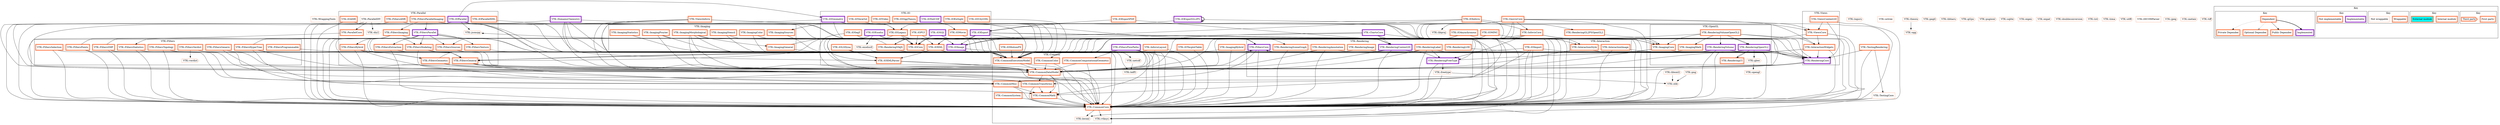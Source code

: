 strict digraph modules {
clusterrank=local;
rankdir=TB;
subgraph "modules_without_kits" {
"VTK::WrappingTools" [
    label="VTK::WrappingTools"
    shape=rectangle
    style=filled
    color="/svg/coral"
    fillcolor="/svg/white"
    penwidth=1
];

"VTK::ViewsInfovis" [
    label="VTK::ViewsInfovis"
    shape=rectangle
    style=filled
    color="/svg/coral"
    fillcolor="/svg/white"
    penwidth=5
];
"VTK::ViewsInfovis" -> "VTK::CommonCore" [style=solid, arrowhead=normal];
"VTK::ViewsInfovis" -> "VTK::CommonDataModel" [style=solid, arrowhead=normal];
"VTK::ViewsInfovis" -> "VTK::CommonExecutionModel" [style=solid, arrowhead=normal];
"VTK::ViewsInfovis" -> "VTK::InteractionStyle" [style=solid, arrowhead=normal];
"VTK::ViewsInfovis" -> "VTK::RenderingContext2D" [style=solid, arrowhead=normal];
"VTK::ViewsInfovis" -> "VTK::ViewsCore" [style=solid, arrowhead=normal];

"VTK::loguru" [
    label="VTK::loguru"
    shape=cds
    style=filled
    color="/svg/coral"
    fillcolor="/svg/white"
    penwidth=1
];

"VTK::TestingRendering" [
    label="VTK::TestingRendering"
    shape=rectangle
    style=filled
    color="/svg/coral"
    fillcolor="/svg/white"
    penwidth=5
];
"VTK::TestingRendering" -> "VTK::CommonCore" [style=solid, arrowhead=normal];
"VTK::TestingRendering" -> "VTK::RenderingCore" [style=solid, arrowhead=normal];
"VTK::TestingRendering" -> "VTK::TestingCore" [style=solid, arrowhead=normal];

"VTK::TestingCore" [
    label="VTK::TestingCore"
    shape=rectangle
    style=filled
    color="/svg/coral"
    fillcolor="/svg/white"
    penwidth=1
];
"VTK::TestingCore" -> "VTK::CommonCore" [style=solid, arrowhead=normal];
"VTK::TestingCore" -> "VTK::vtksys" [style=solid, arrowhead=normal];

"VTK::vtksys" [
    label="VTK::vtksys"
    shape=cds
    style=filled
    color="/svg/coral"
    fillcolor="/svg/white"
    penwidth=1
];

"VTK::glew" [
    label="VTK::glew"
    shape=cds
    style=filled
    color="/svg/coral"
    fillcolor="/svg/white"
    penwidth=1
];
"VTK::glew" -> "VTK::opengl" [style=solid, arrowhead=normal];

"VTK::opengl" [
    label="VTK::opengl"
    shape=cds
    style=filled
    color="/svg/coral"
    fillcolor="/svg/white"
    penwidth=1
];

"VTK::octree" [
    label="VTK::octree"
    shape=rectangle
    style=filled
    color="/svg/coral"
    fillcolor="/svg/white"
    penwidth=1
];

"VTK::hdf5" [
    label="VTK::hdf5"
    shape=cds
    style=filled
    color="/svg/coral"
    fillcolor="/svg/white"
    penwidth=1
];

"VTK::IOTecplotTable" [
    label="VTK::IOTecplotTable"
    shape=rectangle
    style=filled
    color="/svg/coral"
    fillcolor="/svg/white"
    penwidth=5
];
"VTK::IOTecplotTable" -> "VTK::CommonCore" [style=solid, arrowhead=normal];
"VTK::IOTecplotTable" -> "VTK::CommonExecutionModel" [style=solid, arrowhead=normal];

"VTK::jsoncpp" [
    label="VTK::jsoncpp"
    shape=cds
    style=filled
    color="/svg/coral"
    fillcolor="/svg/white"
    penwidth=1
];

"VTK::theora" [
    label="VTK::theora"
    shape=cds
    style=filled
    color="/svg/coral"
    fillcolor="/svg/white"
    penwidth=1
];
"VTK::theora" -> "VTK::ogg" [style=solid, arrowhead=normal];

"VTK::ogg" [
    label="VTK::ogg"
    shape=cds
    style=filled
    color="/svg/coral"
    fillcolor="/svg/white"
    penwidth=1
];

"VTK::netcdf" [
    label="VTK::netcdf"
    shape=cds
    style=filled
    color="/svg/coral"
    fillcolor="/svg/white"
    penwidth=1
];
"VTK::netcdf" -> "VTK::hdf5" [style=solid, arrowhead=normal];

"VTK::IOMotionFX" [
    label="VTK::IOMotionFX"
    shape=rectangle
    style=filled
    color="/svg/coral"
    fillcolor="/svg/white"
    penwidth=5
];
"VTK::IOMotionFX" -> "VTK::CommonExecutionModel" [style=solid, arrowhead=normal];

"VTK::pegtl" [
    label="VTK::pegtl"
    shape=cds
    style=filled
    color="/svg/coral"
    fillcolor="/svg/white"
    penwidth=1
];

"VTK::IOMINC" [
    label="VTK::IOMINC"
    shape=rectangle
    style=filled
    color="/svg/coral"
    fillcolor="/svg/white"
    penwidth=5
];
"VTK::IOMINC" -> "VTK::CommonCore" [style=solid, arrowhead=normal];
"VTK::IOMINC" -> "VTK::CommonExecutionModel" [style=solid, arrowhead=normal];
"VTK::IOMINC" -> "VTK::IOCore" [style=solid, arrowhead=normal];
"VTK::IOMINC" -> "VTK::IOImage" [style=solid, arrowhead=normal];

"VTK::IOInfovis" [
    label="VTK::IOInfovis"
    shape=rectangle
    style=filled
    color="/svg/coral"
    fillcolor="/svg/white"
    penwidth=5
];
"VTK::IOInfovis" -> "VTK::CommonCore" [style=solid, arrowhead=normal];
"VTK::IOInfovis" -> "VTK::CommonExecutionModel" [style=solid, arrowhead=normal];
"VTK::IOInfovis" -> "VTK::IOLegacy" [style=solid, arrowhead=normal];
"VTK::IOInfovis" -> "VTK::IOXML" [style=solid, arrowhead=normal];

"VTK::libxml2" [
    label="VTK::libxml2"
    shape=cds
    style=filled
    color="/svg/coral"
    fillcolor="/svg/white"
    penwidth=1
];
"VTK::libxml2" -> "VTK::zlib" [style=solid, arrowhead=normal];

"VTK::zlib" [
    label="VTK::zlib"
    shape=cds
    style=filled
    color="/svg/coral"
    fillcolor="/svg/white"
    penwidth=1
];

"VTK::IOImport" [
    label="VTK::IOImport"
    shape=rectangle
    style=filled
    color="/svg/coral"
    fillcolor="/svg/white"
    penwidth=5
];
"VTK::IOImport" -> "VTK::CommonCore" [style=solid, arrowhead=normal];
"VTK::IOImport" -> "VTK::CommonExecutionModel" [style=solid, arrowhead=normal];
"VTK::IOImport" -> "VTK::CommonMisc" [style=solid, arrowhead=normal];
"VTK::IOImport" -> "VTK::RenderingCore" [style=solid, arrowhead=normal];
"VTK::IOImport" -> "VTK::vtksys" [style=solid, arrowhead=normal];

"VTK::IOExportPDF" [
    label="VTK::IOExportPDF"
    shape=rectangle
    style=filled
    color="/svg/coral"
    fillcolor="/svg/white"
    penwidth=5
];
"VTK::IOExportPDF" -> "VTK::IOExport" [style=bold, arrowhead=normal];
"VTK::IOExportPDF" -> "VTK::IOExport" [style=solid, arrowhead=normal];
"VTK::IOExportPDF" -> "VTK::RenderingContext2D" [style=solid, arrowhead=normal];

"VTK::libharu" [
    label="VTK::libharu"
    shape=cds
    style=filled
    color="/svg/coral"
    fillcolor="/svg/white"
    penwidth=1
];

"VTK::IOExportGL2PS" [
    label="VTK::IOExportGL2PS"
    shape=rectangle
    style=filled
    color="/svg/darkorchid"
    fillcolor="/svg/white"
    penwidth=5
];
"VTK::IOExportGL2PS" -> "VTK::IOExportGL2PS" [style=bold, arrowhead=normal];
"VTK::IOExportGL2PS" -> "VTK::IOExport" [style=solid, arrowhead=normal];
"VTK::IOExportGL2PS" -> "VTK::RenderingGL2PSOpenGL2" [style=solid, arrowhead=normal];

"VTK::RenderingGL2PSOpenGL2" [
    label="VTK::RenderingGL2PSOpenGL2"
    shape=rectangle
    style=filled
    color="/svg/coral"
    fillcolor="/svg/white"
    penwidth=5
];
"VTK::RenderingGL2PSOpenGL2" -> "VTK::RenderingOpenGL2" [style=bold, arrowhead=normal];
"VTK::RenderingGL2PSOpenGL2" -> "VTK::RenderingOpenGL2" [style=solid, arrowhead=normal];

"VTK::gl2ps" [
    label="VTK::gl2ps"
    shape=cds
    style=filled
    color="/svg/coral"
    fillcolor="/svg/white"
    penwidth=1
];

"VTK::png" [
    label="VTK::png"
    shape=cds
    style=filled
    color="/svg/coral"
    fillcolor="/svg/white"
    penwidth=1
];
"VTK::png" -> "VTK::zlib" [style=solid, arrowhead=normal];

"VTK::RenderingVtkJS" [
    label="VTK::RenderingVtkJS"
    shape=rectangle
    style=filled
    color="/svg/coral"
    fillcolor="/svg/white"
    penwidth=5
];
"VTK::RenderingVtkJS" -> "VTK::CommonCore" [style=solid, arrowhead=normal];
"VTK::RenderingVtkJS" -> "VTK::RenderingSceneGraph" [style=solid, arrowhead=normal];
"VTK::RenderingVtkJS" -> "VTK::jsoncpp" [style=solid, arrowhead=normal];

"VTK::exodusII" [
    label="VTK::exodusII"
    shape=cds
    style=filled
    color="/svg/coral"
    fillcolor="/svg/white"
    penwidth=1
];
"VTK::exodusII" -> "VTK::hdf5" [style=solid, arrowhead=normal];
"VTK::exodusII" -> "VTK::netcdf" [style=solid, arrowhead=normal];

"VTK::pugixml" [
    label="VTK::pugixml"
    shape=cds
    style=filled
    color="/svg/coral"
    fillcolor="/svg/white"
    penwidth=1
];

"VTK::IOAsynchronous" [
    label="VTK::IOAsynchronous"
    shape=rectangle
    style=filled
    color="/svg/coral"
    fillcolor="/svg/white"
    penwidth=5
];
"VTK::IOAsynchronous" -> "VTK::CommonCore" [style=solid, arrowhead=normal];
"VTK::IOAsynchronous" -> "VTK::CommonExecutionModel" [style=solid, arrowhead=normal];
"VTK::IOAsynchronous" -> "VTK::IOCore" [style=solid, arrowhead=normal];
"VTK::IOAsynchronous" -> "VTK::IOImage" [style=solid, arrowhead=normal];
"VTK::IOAsynchronous" -> "VTK::IOXML" [style=solid, arrowhead=normal];

"VTK::sqlite" [
    label="VTK::sqlite"
    shape=cds
    style=filled
    color="/svg/coral"
    fillcolor="/svg/white"
    penwidth=1
];

"VTK::GeovisCore" [
    label="VTK::GeovisCore"
    shape=rectangle
    style=filled
    color="/svg/coral"
    fillcolor="/svg/white"
    penwidth=5
];
"VTK::GeovisCore" -> "VTK::CommonCore" [style=solid, arrowhead=normal];
"VTK::GeovisCore" -> "VTK::CommonDataModel" [style=solid, arrowhead=normal];
"VTK::GeovisCore" -> "VTK::CommonExecutionModel" [style=solid, arrowhead=normal];
"VTK::GeovisCore" -> "VTK::CommonTransforms" [style=solid, arrowhead=normal];
"VTK::GeovisCore" -> "VTK::InfovisCore" [style=solid, arrowhead=normal];
"VTK::GeovisCore" -> "VTK::InteractionStyle" [style=solid, arrowhead=normal];
"VTK::GeovisCore" -> "VTK::InteractionWidgets" [style=solid, arrowhead=normal];
"VTK::GeovisCore" -> "VTK::RenderingCore" [style=solid, arrowhead=normal];
"VTK::GeovisCore" -> "VTK::ViewsCore" [style=solid, arrowhead=normal];
"VTK::GeovisCore" -> "VTK::libproj" [style=solid, arrowhead=normal];

"VTK::libproj" [
    label="VTK::libproj"
    shape=cds
    style=filled
    color="/svg/coral"
    fillcolor="/svg/white"
    penwidth=1
];

"VTK::InfovisLayout" [
    label="VTK::InfovisLayout"
    shape=rectangle
    style=filled
    color="/svg/coral"
    fillcolor="/svg/white"
    penwidth=5
];
"VTK::InfovisLayout" -> "VTK::CommonCore" [style=solid, arrowhead=normal];
"VTK::InfovisLayout" -> "VTK::CommonDataModel" [style=solid, arrowhead=normal];
"VTK::InfovisLayout" -> "VTK::CommonExecutionModel" [style=solid, arrowhead=normal];

"VTK::ImagingHybrid" [
    label="VTK::ImagingHybrid"
    shape=rectangle
    style=filled
    color="/svg/coral"
    fillcolor="/svg/white"
    penwidth=5
];
"VTK::ImagingHybrid" -> "VTK::CommonCore" [style=solid, arrowhead=normal];
"VTK::ImagingHybrid" -> "VTK::CommonExecutionModel" [style=solid, arrowhead=normal];

"VTK::verdict" [
    label="VTK::verdict"
    shape=cds
    style=filled
    color="/svg/coral"
    fillcolor="/svg/white"
    penwidth=1
];

"VTK::FiltersFlowPaths" [
    label="VTK::FiltersFlowPaths"
    shape=rectangle
    style=filled
    color="/svg/darkorchid"
    fillcolor="/svg/white"
    penwidth=5
];
"VTK::FiltersFlowPaths" -> "VTK::CommonCore" [style=solid, arrowhead=normal];
"VTK::FiltersFlowPaths" -> "VTK::CommonComputationalGeometry" [style=solid, arrowhead=normal];
"VTK::FiltersFlowPaths" -> "VTK::CommonDataModel" [style=solid, arrowhead=normal];
"VTK::FiltersFlowPaths" -> "VTK::CommonExecutionModel" [style=solid, arrowhead=normal];
"VTK::FiltersFlowPaths" -> "VTK::CommonMath" [style=solid, arrowhead=normal];

"VTK::eigen" [
    label="VTK::eigen"
    shape=cds
    style=filled
    color="/svg/coral"
    fillcolor="/svg/white"
    penwidth=1
];

"VTK::FiltersHybrid" [
    label="VTK::FiltersHybrid"
    shape=rectangle
    style=filled
    color="/svg/coral"
    fillcolor="/svg/white"
    penwidth=5
];
"VTK::FiltersHybrid" -> "VTK::CommonCore" [style=solid, arrowhead=normal];
"VTK::FiltersHybrid" -> "VTK::CommonDataModel" [style=solid, arrowhead=normal];
"VTK::FiltersHybrid" -> "VTK::CommonExecutionModel" [style=solid, arrowhead=normal];
"VTK::FiltersHybrid" -> "VTK::CommonTransforms" [style=solid, arrowhead=normal];
"VTK::FiltersHybrid" -> "VTK::FiltersGeometry" [style=solid, arrowhead=normal];

"VTK::RenderingUI" [
    label="VTK::RenderingUI"
    shape=rectangle
    style=filled
    color="/svg/coral"
    fillcolor="/svg/white"
    penwidth=5
];
"VTK::RenderingUI" -> "VTK::RenderingCore" [style=bold, arrowhead=normal];
"VTK::RenderingUI" -> "VTK::RenderingCore" [style=solid, arrowhead=normal];

"VTK::DomainsChemistry" [
    label="VTK::DomainsChemistry"
    shape=rectangle
    style=filled
    color="/svg/darkorchid"
    fillcolor="/svg/white"
    penwidth=5
];
"VTK::DomainsChemistry" -> "VTK::CommonCore" [style=solid, arrowhead=normal];
"VTK::DomainsChemistry" -> "VTK::CommonDataModel" [style=solid, arrowhead=normal];
"VTK::DomainsChemistry" -> "VTK::CommonExecutionModel" [style=solid, arrowhead=normal];
"VTK::DomainsChemistry" -> "VTK::IOLegacy" [style=solid, arrowhead=normal];
"VTK::DomainsChemistry" -> "VTK::IOXMLParser" [style=solid, arrowhead=normal];
"VTK::DomainsChemistry" -> "VTK::RenderingCore" [style=solid, arrowhead=normal];

"VTK::ChartsCore" [
    label="VTK::ChartsCore"
    shape=rectangle
    style=filled
    color="/svg/darkorchid"
    fillcolor="/svg/white"
    penwidth=5
];
"VTK::ChartsCore" -> "VTK::CommonCore" [style=solid, arrowhead=normal];
"VTK::ChartsCore" -> "VTK::CommonDataModel" [style=solid, arrowhead=normal];
"VTK::ChartsCore" -> "VTK::FiltersGeneral" [style=solid, arrowhead=normal];
"VTK::ChartsCore" -> "VTK::RenderingContext2D" [style=solid, arrowhead=normal];
"VTK::ChartsCore" -> "VTK::RenderingCore" [style=solid, arrowhead=normal];
"VTK::ChartsCore" -> "VTK::vtksys" [style=solid, arrowhead=normal];

"VTK::InfovisCore" [
    label="VTK::InfovisCore"
    shape=rectangle
    style=filled
    color="/svg/coral"
    fillcolor="/svg/white"
    penwidth=5
];
"VTK::InfovisCore" -> "VTK::CommonCore" [style=solid, arrowhead=normal];
"VTK::InfovisCore" -> "VTK::CommonDataModel" [style=solid, arrowhead=normal];
"VTK::InfovisCore" -> "VTK::CommonExecutionModel" [style=solid, arrowhead=normal];
"VTK::InfovisCore" -> "VTK::CommonColor" [style=solid, arrowhead=normal];
"VTK::InfovisCore" -> "VTK::IOImage" [style=solid, arrowhead=normal];
"VTK::InfovisCore" -> "VTK::ImagingCore" [style=solid, arrowhead=normal];
"VTK::InfovisCore" -> "VTK::ImagingSources" [style=solid, arrowhead=normal];
"VTK::InfovisCore" -> "VTK::RenderingFreeType" [style=solid, arrowhead=normal];

"VTK::diy2" [
    label="VTK::diy2"
    shape=cds
    style=filled
    color="/svg/coral"
    fillcolor="/svg/white"
    penwidth=1
];

"VTK::expat" [
    label="VTK::expat"
    shape=cds
    style=filled
    color="/svg/coral"
    fillcolor="/svg/white"
    penwidth=1
];

"VTK::doubleconversion" [
    label="VTK::doubleconversion"
    shape=cds
    style=filled
    color="/svg/coral"
    fillcolor="/svg/white"
    penwidth=1
];

"VTK::lz4" [
    label="VTK::lz4"
    shape=cds
    style=filled
    color="/svg/coral"
    fillcolor="/svg/white"
    penwidth=1
];

"VTK::lzma" [
    label="VTK::lzma"
    shape=cds
    style=filled
    color="/svg/coral"
    fillcolor="/svg/white"
    penwidth=1
];

"VTK::utf8" [
    label="VTK::utf8"
    shape=cds
    style=filled
    color="/svg/coral"
    fillcolor="/svg/white"
    penwidth=1
];

"VTK::DICOMParser" [
    label="VTK::DICOMParser"
    shape=rectangle
    style=filled
    color="/svg/coral"
    fillcolor="/svg/white"
    penwidth=1
];

"VTK::jpeg" [
    label="VTK::jpeg"
    shape=cds
    style=filled
    color="/svg/coral"
    fillcolor="/svg/white"
    penwidth=1
];

"VTK::metaio" [
    label="VTK::metaio"
    shape=cds
    style=filled
    color="/svg/coral"
    fillcolor="/svg/white"
    penwidth=1
];

"VTK::tiff" [
    label="VTK::tiff"
    shape=cds
    style=filled
    color="/svg/coral"
    fillcolor="/svg/white"
    penwidth=1
];

"VTK::freetype" [
    label="VTK::freetype"
    shape=cds
    style=filled
    color="/svg/coral"
    fillcolor="/svg/white"
    penwidth=1
];
"VTK::freetype" -> "VTK::kwiml" [style=solid, arrowhead=normal];
"VTK::freetype" -> "VTK::zlib" [style=solid, arrowhead=normal];

"VTK::kwiml" [
    label="VTK::kwiml"
    shape=cds
    style=filled
    color="/svg/coral"
    fillcolor="/svg/white"
    penwidth=1
];

}
subgraph "cluster_VTK::Common" {
label="VTK::Common"
"VTK::CommonColor" [
    label="VTK::CommonColor"
    shape=rectangle
    style=filled
    color="/svg/coral"
    fillcolor="/svg/white"
    penwidth=5
];
"VTK::CommonColor" -> "VTK::CommonCore" [style=solid, arrowhead=normal];
"VTK::CommonColor" -> "VTK::CommonDataModel" [style=solid, arrowhead=normal];

"VTK::CommonComputationalGeometry" [
    label="VTK::CommonComputationalGeometry"
    shape=rectangle
    style=filled
    color="/svg/coral"
    fillcolor="/svg/white"
    penwidth=5
];
"VTK::CommonComputationalGeometry" -> "VTK::CommonCore" [style=solid, arrowhead=normal];
"VTK::CommonComputationalGeometry" -> "VTK::CommonDataModel" [style=solid, arrowhead=normal];

"VTK::CommonExecutionModel" [
    label="VTK::CommonExecutionModel"
    shape=rectangle
    style=filled
    color="/svg/coral"
    fillcolor="/svg/white"
    penwidth=5
];
"VTK::CommonExecutionModel" -> "VTK::CommonCore" [style=solid, arrowhead=normal];
"VTK::CommonExecutionModel" -> "VTK::CommonDataModel" [style=solid, arrowhead=normal];

"VTK::CommonDataModel" [
    label="VTK::CommonDataModel"
    shape=rectangle
    style=filled
    color="/svg/coral"
    fillcolor="/svg/white"
    penwidth=5
];
"VTK::CommonDataModel" -> "VTK::CommonCore" [style=solid, arrowhead=normal];
"VTK::CommonDataModel" -> "VTK::CommonMath" [style=solid, arrowhead=normal];
"VTK::CommonDataModel" -> "VTK::CommonTransforms" [style=solid, arrowhead=normal];

"VTK::CommonSystem" [
    label="VTK::CommonSystem"
    shape=rectangle
    style=filled
    color="/svg/coral"
    fillcolor="/svg/white"
    penwidth=5
];
"VTK::CommonSystem" -> "VTK::CommonCore" [style=solid, arrowhead=normal];

"VTK::CommonMisc" [
    label="VTK::CommonMisc"
    shape=rectangle
    style=filled
    color="/svg/coral"
    fillcolor="/svg/white"
    penwidth=5
];
"VTK::CommonMisc" -> "VTK::CommonCore" [style=solid, arrowhead=normal];
"VTK::CommonMisc" -> "VTK::CommonMath" [style=solid, arrowhead=normal];

"VTK::CommonTransforms" [
    label="VTK::CommonTransforms"
    shape=rectangle
    style=filled
    color="/svg/coral"
    fillcolor="/svg/white"
    penwidth=5
];
"VTK::CommonTransforms" -> "VTK::CommonCore" [style=solid, arrowhead=normal];
"VTK::CommonTransforms" -> "VTK::CommonMath" [style=solid, arrowhead=normal];

"VTK::CommonMath" [
    label="VTK::CommonMath"
    shape=rectangle
    style=filled
    color="/svg/coral"
    fillcolor="/svg/white"
    penwidth=5
];
"VTK::CommonMath" -> "VTK::CommonCore" [style=solid, arrowhead=normal];

"VTK::CommonCore" [
    label="VTK::CommonCore"
    shape=rectangle
    style=filled
    color="/svg/coral"
    fillcolor="/svg/white"
    penwidth=5
];
"VTK::CommonCore" -> "VTK::kwiml" [style=solid, arrowhead=normal];
"VTK::CommonCore" -> "VTK::vtksys" [style=solid, arrowhead=normal];

}
subgraph "cluster_VTK::Views" {
label="VTK::Views"
"VTK::ViewsContext2D" [
    label="VTK::ViewsContext2D"
    shape=rectangle
    style=filled
    color="/svg/coral"
    fillcolor="/svg/white"
    penwidth=5
];
"VTK::ViewsContext2D" -> "VTK::CommonCore" [style=solid, arrowhead=normal];
"VTK::ViewsContext2D" -> "VTK::RenderingCore" [style=solid, arrowhead=normal];
"VTK::ViewsContext2D" -> "VTK::ViewsCore" [style=solid, arrowhead=normal];

"VTK::ViewsCore" [
    label="VTK::ViewsCore"
    shape=rectangle
    style=filled
    color="/svg/coral"
    fillcolor="/svg/white"
    penwidth=5
];
"VTK::ViewsCore" -> "VTK::CommonCore" [style=solid, arrowhead=normal];
"VTK::ViewsCore" -> "VTK::CommonExecutionModel" [style=solid, arrowhead=normal];
"VTK::ViewsCore" -> "VTK::InteractionWidgets" [style=solid, arrowhead=normal];

}
subgraph "cluster_VTK::OpenGL" {
label="VTK::OpenGL"
"VTK::RenderingVolumeOpenGL2" [
    label="VTK::RenderingVolumeOpenGL2"
    shape=rectangle
    style=filled
    color="/svg/coral"
    fillcolor="/svg/white"
    penwidth=5
];
"VTK::RenderingVolumeOpenGL2" -> "VTK::RenderingVolume" [style=bold, arrowhead=normal];
"VTK::RenderingVolumeOpenGL2" -> "VTK::CommonCore" [style=solid, arrowhead=normal];
"VTK::RenderingVolumeOpenGL2" -> "VTK::CommonDataModel" [style=solid, arrowhead=normal];
"VTK::RenderingVolumeOpenGL2" -> "VTK::ImagingCore" [style=solid, arrowhead=normal];
"VTK::RenderingVolumeOpenGL2" -> "VTK::ImagingMath" [style=solid, arrowhead=normal];
"VTK::RenderingVolumeOpenGL2" -> "VTK::RenderingCore" [style=solid, arrowhead=normal];
"VTK::RenderingVolumeOpenGL2" -> "VTK::RenderingOpenGL2" [style=solid, arrowhead=normal];
"VTK::RenderingVolumeOpenGL2" -> "VTK::RenderingVolume" [style=solid, arrowhead=normal];

"VTK::RenderingOpenGL2" [
    label="VTK::RenderingOpenGL2"
    shape=rectangle
    style=filled
    color="/svg/darkorchid"
    fillcolor="/svg/white"
    penwidth=5
];
"VTK::RenderingOpenGL2" -> "VTK::RenderingCore" [style=bold, arrowhead=normal];
"VTK::RenderingOpenGL2" -> "VTK::CommonCore" [style=solid, arrowhead=normal];
"VTK::RenderingOpenGL2" -> "VTK::CommonDataModel" [style=solid, arrowhead=normal];
"VTK::RenderingOpenGL2" -> "VTK::RenderingCore" [style=solid, arrowhead=normal];
"VTK::RenderingOpenGL2" -> "VTK::RenderingUI" [style=solid, arrowhead=normal];
"VTK::RenderingOpenGL2" -> "VTK::glew" [style=solid, arrowhead=normal];

}
subgraph "cluster_VTK::Rendering" {
label="VTK::Rendering"
"VTK::RenderingLabel" [
    label="VTK::RenderingLabel"
    shape=rectangle
    style=filled
    color="/svg/coral"
    fillcolor="/svg/white"
    penwidth=5
];
"VTK::RenderingLabel" -> "VTK::CommonCore" [style=solid, arrowhead=normal];
"VTK::RenderingLabel" -> "VTK::CommonDataModel" [style=solid, arrowhead=normal];
"VTK::RenderingLabel" -> "VTK::CommonExecutionModel" [style=solid, arrowhead=normal];
"VTK::RenderingLabel" -> "VTK::RenderingCore" [style=solid, arrowhead=normal];
"VTK::RenderingLabel" -> "VTK::RenderingFreeType" [style=solid, arrowhead=normal];

"VTK::RenderingLOD" [
    label="VTK::RenderingLOD"
    shape=rectangle
    style=filled
    color="/svg/coral"
    fillcolor="/svg/white"
    penwidth=5
];
"VTK::RenderingLOD" -> "VTK::RenderingCore" [style=solid, arrowhead=normal];

"VTK::RenderingImage" [
    label="VTK::RenderingImage"
    shape=rectangle
    style=filled
    color="/svg/coral"
    fillcolor="/svg/white"
    penwidth=5
];
"VTK::RenderingImage" -> "VTK::CommonExecutionModel" [style=solid, arrowhead=normal];
"VTK::RenderingImage" -> "VTK::RenderingCore" [style=solid, arrowhead=normal];

"VTK::RenderingSceneGraph" [
    label="VTK::RenderingSceneGraph"
    shape=rectangle
    style=filled
    color="/svg/coral"
    fillcolor="/svg/white"
    penwidth=5
];
"VTK::RenderingSceneGraph" -> "VTK::CommonCore" [style=solid, arrowhead=normal];

"VTK::RenderingVolume" [
    label="VTK::RenderingVolume"
    shape=rectangle
    style=filled
    color="/svg/darkorchid"
    fillcolor="/svg/white"
    penwidth=5
];
"VTK::RenderingVolume" -> "VTK::CommonCore" [style=solid, arrowhead=normal];
"VTK::RenderingVolume" -> "VTK::CommonExecutionModel" [style=solid, arrowhead=normal];
"VTK::RenderingVolume" -> "VTK::RenderingCore" [style=solid, arrowhead=normal];

"VTK::RenderingAnnotation" [
    label="VTK::RenderingAnnotation"
    shape=rectangle
    style=filled
    color="/svg/coral"
    fillcolor="/svg/white"
    penwidth=5
];
"VTK::RenderingAnnotation" -> "VTK::CommonCore" [style=solid, arrowhead=normal];
"VTK::RenderingAnnotation" -> "VTK::CommonDataModel" [style=solid, arrowhead=normal];
"VTK::RenderingAnnotation" -> "VTK::CommonExecutionModel" [style=solid, arrowhead=normal];
"VTK::RenderingAnnotation" -> "VTK::RenderingCore" [style=solid, arrowhead=normal];

"VTK::RenderingContext2D" [
    label="VTK::RenderingContext2D"
    shape=rectangle
    style=filled
    color="/svg/darkorchid"
    fillcolor="/svg/white"
    penwidth=5
];
"VTK::RenderingContext2D" -> "VTK::CommonCore" [style=solid, arrowhead=normal];
"VTK::RenderingContext2D" -> "VTK::CommonDataModel" [style=solid, arrowhead=normal];
"VTK::RenderingContext2D" -> "VTK::CommonExecutionModel" [style=solid, arrowhead=normal];
"VTK::RenderingContext2D" -> "VTK::RenderingCore" [style=solid, arrowhead=normal];

"VTK::RenderingFreeType" [
    label="VTK::RenderingFreeType"
    shape=rectangle
    style=filled
    color="/svg/darkorchid"
    fillcolor="/svg/white"
    penwidth=5
];
"VTK::RenderingFreeType" -> "VTK::RenderingCore" [style=bold, arrowhead=normal];
"VTK::RenderingFreeType" -> "VTK::CommonCore" [style=solid, arrowhead=normal];
"VTK::RenderingFreeType" -> "VTK::CommonExecutionModel" [style=solid, arrowhead=normal];
"VTK::RenderingFreeType" -> "VTK::RenderingCore" [style=solid, arrowhead=normal];
"VTK::RenderingFreeType" -> "VTK::freetype" [style=solid, arrowhead=normal];

"VTK::RenderingCore" [
    label="VTK::RenderingCore"
    shape=rectangle
    style=filled
    color="/svg/darkorchid"
    fillcolor="/svg/white"
    penwidth=5
];
"VTK::RenderingCore" -> "VTK::CommonCore" [style=solid, arrowhead=normal];
"VTK::RenderingCore" -> "VTK::CommonDataModel" [style=solid, arrowhead=normal];
"VTK::RenderingCore" -> "VTK::CommonExecutionModel" [style=solid, arrowhead=normal];
"VTK::RenderingCore" -> "VTK::CommonMath" [style=solid, arrowhead=normal];
"VTK::RenderingCore" -> "VTK::FiltersCore" [style=solid, arrowhead=normal];

}
subgraph "cluster_VTK::IO" {
label="VTK::IO"
"VTK::IOVeraOut" [
    label="VTK::IOVeraOut"
    shape=rectangle
    style=filled
    color="/svg/coral"
    fillcolor="/svg/white"
    penwidth=5
];
"VTK::IOVeraOut" -> "VTK::CommonExecutionModel" [style=solid, arrowhead=normal];

"VTK::IOSegY" [
    label="VTK::IOSegY"
    shape=rectangle
    style=filled
    color="/svg/coral"
    fillcolor="/svg/white"
    penwidth=5
];
"VTK::IOSegY" -> "VTK::CommonDataModel" [style=solid, arrowhead=normal];
"VTK::IOSegY" -> "VTK::CommonExecutionModel" [style=solid, arrowhead=normal];
"VTK::IOSegY" -> "VTK::IOImage" [style=solid, arrowhead=normal];

"VTK::IOPLY" [
    label="VTK::IOPLY"
    shape=rectangle
    style=filled
    color="/svg/coral"
    fillcolor="/svg/white"
    penwidth=5
];
"VTK::IOPLY" -> "VTK::CommonCore" [style=solid, arrowhead=normal];
"VTK::IOPLY" -> "VTK::IOCore" [style=solid, arrowhead=normal];

"VTK::IOOggTheora" [
    label="VTK::IOOggTheora"
    shape=rectangle
    style=filled
    color="/svg/coral"
    fillcolor="/svg/white"
    penwidth=5
];
"VTK::IOOggTheora" -> "VTK::CommonExecutionModel" [style=solid, arrowhead=normal];
"VTK::IOOggTheora" -> "VTK::IOMovie" [style=solid, arrowhead=normal];

"VTK::IONetCDF" [
    label="VTK::IONetCDF"
    shape=rectangle
    style=filled
    color="/svg/darkorchid"
    fillcolor="/svg/white"
    penwidth=5
];
"VTK::IONetCDF" -> "VTK::CommonCore" [style=solid, arrowhead=normal];
"VTK::IONetCDF" -> "VTK::CommonExecutionModel" [style=solid, arrowhead=normal];

"VTK::IOLSDyna" [
    label="VTK::IOLSDyna"
    shape=rectangle
    style=filled
    color="/svg/coral"
    fillcolor="/svg/white"
    penwidth=5
];
"VTK::IOLSDyna" -> "VTK::CommonCore" [style=solid, arrowhead=normal];
"VTK::IOLSDyna" -> "VTK::CommonExecutionModel" [style=solid, arrowhead=normal];
"VTK::IOLSDyna" -> "VTK::IOXMLParser" [style=solid, arrowhead=normal];

"VTK::IOGeometry" [
    label="VTK::IOGeometry"
    shape=rectangle
    style=filled
    color="/svg/darkorchid"
    fillcolor="/svg/white"
    penwidth=5
];
"VTK::IOGeometry" -> "VTK::CommonCore" [style=solid, arrowhead=normal];
"VTK::IOGeometry" -> "VTK::CommonDataModel" [style=solid, arrowhead=normal];
"VTK::IOGeometry" -> "VTK::CommonExecutionModel" [style=solid, arrowhead=normal];
"VTK::IOGeometry" -> "VTK::IOCore" [style=solid, arrowhead=normal];
"VTK::IOGeometry" -> "VTK::IOLegacy" [style=solid, arrowhead=normal];

"VTK::IOVideo" [
    label="VTK::IOVideo"
    shape=rectangle
    style=filled
    color="/svg/coral"
    fillcolor="/svg/white"
    penwidth=5
];
"VTK::IOVideo" -> "VTK::CommonExecutionModel" [style=solid, arrowhead=normal];

"VTK::IOMovie" [
    label="VTK::IOMovie"
    shape=rectangle
    style=filled
    color="/svg/coral"
    fillcolor="/svg/white"
    penwidth=5
];
"VTK::IOMovie" -> "VTK::CommonExecutionModel" [style=solid, arrowhead=normal];

"VTK::IOExport" [
    label="VTK::IOExport"
    shape=rectangle
    style=filled
    color="/svg/darkorchid"
    fillcolor="/svg/white"
    penwidth=5
];
"VTK::IOExport" -> "VTK::CommonCore" [style=solid, arrowhead=normal];
"VTK::IOExport" -> "VTK::IOCore" [style=solid, arrowhead=normal];
"VTK::IOExport" -> "VTK::IOImage" [style=solid, arrowhead=normal];
"VTK::IOExport" -> "VTK::IOXML" [style=solid, arrowhead=normal];
"VTK::IOExport" -> "VTK::RenderingContext2D" [style=solid, arrowhead=normal];
"VTK::IOExport" -> "VTK::RenderingCore" [style=solid, arrowhead=normal];
"VTK::IOExport" -> "VTK::RenderingFreeType" [style=solid, arrowhead=normal];
"VTK::IOExport" -> "VTK::RenderingVtkJS" [style=solid, arrowhead=normal];

"VTK::IOExodus" [
    label="VTK::IOExodus"
    shape=rectangle
    style=filled
    color="/svg/darkorchid"
    fillcolor="/svg/white"
    penwidth=5
];
"VTK::IOExodus" -> "VTK::CommonCore" [style=solid, arrowhead=normal];
"VTK::IOExodus" -> "VTK::CommonDataModel" [style=solid, arrowhead=normal];
"VTK::IOExodus" -> "VTK::CommonExecutionModel" [style=solid, arrowhead=normal];
"VTK::IOExodus" -> "VTK::IOCore" [style=solid, arrowhead=normal];
"VTK::IOExodus" -> "VTK::IOXMLParser" [style=solid, arrowhead=normal];
"VTK::IOExodus" -> "VTK::exodusII" [style=solid, arrowhead=normal];

"VTK::IOEnSight" [
    label="VTK::IOEnSight"
    shape=rectangle
    style=filled
    color="/svg/coral"
    fillcolor="/svg/white"
    penwidth=5
];
"VTK::IOEnSight" -> "VTK::CommonExecutionModel" [style=solid, arrowhead=normal];

"VTK::IOCityGML" [
    label="VTK::IOCityGML"
    shape=rectangle
    style=filled
    color="/svg/coral"
    fillcolor="/svg/white"
    penwidth=5
];
"VTK::IOCityGML" -> "VTK::CommonExecutionModel" [style=solid, arrowhead=normal];

"VTK::IOSQL" [
    label="VTK::IOSQL"
    shape=rectangle
    style=filled
    color="/svg/darkorchid"
    fillcolor="/svg/white"
    penwidth=5
];
"VTK::IOSQL" -> "VTK::CommonCore" [style=solid, arrowhead=normal];
"VTK::IOSQL" -> "VTK::CommonExecutionModel" [style=solid, arrowhead=normal];
"VTK::IOSQL" -> "VTK::IOCore" [style=solid, arrowhead=normal];

"VTK::IOXML" [
    label="VTK::IOXML"
    shape=rectangle
    style=filled
    color="/svg/coral"
    fillcolor="/svg/white"
    penwidth=5
];
"VTK::IOXML" -> "VTK::CommonCore" [style=solid, arrowhead=normal];
"VTK::IOXML" -> "VTK::CommonExecutionModel" [style=solid, arrowhead=normal];
"VTK::IOXML" -> "VTK::IOXMLParser" [style=solid, arrowhead=normal];

"VTK::IOXMLParser" [
    label="VTK::IOXMLParser"
    shape=rectangle
    style=filled
    color="/svg/coral"
    fillcolor="/svg/white"
    penwidth=5
];
"VTK::IOXMLParser" -> "VTK::CommonCore" [style=solid, arrowhead=normal];
"VTK::IOXMLParser" -> "VTK::CommonDataModel" [style=solid, arrowhead=normal];

"VTK::IOLegacy" [
    label="VTK::IOLegacy"
    shape=rectangle
    style=filled
    color="/svg/coral"
    fillcolor="/svg/white"
    penwidth=5
];
"VTK::IOLegacy" -> "VTK::CommonCore" [style=solid, arrowhead=normal];
"VTK::IOLegacy" -> "VTK::CommonDataModel" [style=solid, arrowhead=normal];
"VTK::IOLegacy" -> "VTK::CommonExecutionModel" [style=solid, arrowhead=normal];
"VTK::IOLegacy" -> "VTK::IOCore" [style=solid, arrowhead=normal];

"VTK::IOCore" [
    label="VTK::IOCore"
    shape=rectangle
    style=filled
    color="/svg/coral"
    fillcolor="/svg/white"
    penwidth=5
];
"VTK::IOCore" -> "VTK::CommonCore" [style=solid, arrowhead=normal];
"VTK::IOCore" -> "VTK::CommonExecutionModel" [style=solid, arrowhead=normal];

"VTK::IOImage" [
    label="VTK::IOImage"
    shape=rectangle
    style=filled
    color="/svg/darkorchid"
    fillcolor="/svg/white"
    penwidth=5
];
"VTK::IOImage" -> "VTK::CommonCore" [style=solid, arrowhead=normal];
"VTK::IOImage" -> "VTK::CommonExecutionModel" [style=solid, arrowhead=normal];
"VTK::IOImage" -> "VTK::ImagingCore" [style=solid, arrowhead=normal];

}
subgraph "cluster_VTK::Parallel" {
label="VTK::Parallel"
"VTK::IOParallelXML" [
    label="VTK::IOParallelXML"
    shape=rectangle
    style=filled
    color="/svg/coral"
    fillcolor="/svg/white"
    penwidth=5
];
"VTK::IOParallelXML" -> "VTK::IOXML" [style=solid, arrowhead=normal];

"VTK::IOParallel" [
    label="VTK::IOParallel"
    shape=rectangle
    style=filled
    color="/svg/darkorchid"
    fillcolor="/svg/white"
    penwidth=5
];
"VTK::IOParallel" -> "VTK::CommonCore" [style=solid, arrowhead=normal];
"VTK::IOParallel" -> "VTK::CommonDataModel" [style=solid, arrowhead=normal];
"VTK::IOParallel" -> "VTK::CommonExecutionModel" [style=solid, arrowhead=normal];
"VTK::IOParallel" -> "VTK::IOCore" [style=solid, arrowhead=normal];
"VTK::IOParallel" -> "VTK::IOGeometry" [style=solid, arrowhead=normal];
"VTK::IOParallel" -> "VTK::IOImage" [style=solid, arrowhead=normal];
"VTK::IOParallel" -> "VTK::IOLegacy" [style=solid, arrowhead=normal];
"VTK::IOParallel" -> "VTK::jsoncpp" [style=solid, arrowhead=normal];

"VTK::IOAMR" [
    label="VTK::IOAMR"
    shape=rectangle
    style=filled
    color="/svg/coral"
    fillcolor="/svg/white"
    penwidth=5
];
"VTK::IOAMR" -> "VTK::CommonCore" [style=solid, arrowhead=normal];
"VTK::IOAMR" -> "VTK::CommonDataModel" [style=solid, arrowhead=normal];
"VTK::IOAMR" -> "VTK::CommonExecutionModel" [style=solid, arrowhead=normal];

"VTK::FiltersParallelImaging" [
    label="VTK::FiltersParallelImaging"
    shape=rectangle
    style=filled
    color="/svg/coral"
    fillcolor="/svg/white"
    penwidth=5
];
"VTK::FiltersParallelImaging" -> "VTK::CommonExecutionModel" [style=solid, arrowhead=normal];
"VTK::FiltersParallelImaging" -> "VTK::FiltersImaging" [style=solid, arrowhead=normal];
"VTK::FiltersParallelImaging" -> "VTK::FiltersParallel" [style=solid, arrowhead=normal];
"VTK::FiltersParallelImaging" -> "VTK::ImagingCore" [style=solid, arrowhead=normal];

"VTK::FiltersAMR" [
    label="VTK::FiltersAMR"
    shape=rectangle
    style=filled
    color="/svg/coral"
    fillcolor="/svg/white"
    penwidth=5
];
"VTK::FiltersAMR" -> "VTK::CommonDataModel" [style=solid, arrowhead=normal];
"VTK::FiltersAMR" -> "VTK::CommonExecutionModel" [style=solid, arrowhead=normal];

"VTK::FiltersParallel" [
    label="VTK::FiltersParallel"
    shape=rectangle
    style=filled
    color="/svg/darkorchid"
    fillcolor="/svg/white"
    penwidth=5
];
"VTK::FiltersParallel" -> "VTK::CommonCore" [style=solid, arrowhead=normal];
"VTK::FiltersParallel" -> "VTK::CommonDataModel" [style=solid, arrowhead=normal];
"VTK::FiltersParallel" -> "VTK::CommonExecutionModel" [style=solid, arrowhead=normal];
"VTK::FiltersParallel" -> "VTK::FiltersCore" [style=solid, arrowhead=normal];
"VTK::FiltersParallel" -> "VTK::FiltersExtraction" [style=solid, arrowhead=normal];
"VTK::FiltersParallel" -> "VTK::FiltersGeneral" [style=solid, arrowhead=normal];
"VTK::FiltersParallel" -> "VTK::FiltersGeometry" [style=solid, arrowhead=normal];
"VTK::FiltersParallel" -> "VTK::FiltersHybrid" [style=solid, arrowhead=normal];
"VTK::FiltersParallel" -> "VTK::FiltersModeling" [style=solid, arrowhead=normal];
"VTK::FiltersParallel" -> "VTK::FiltersSources" [style=solid, arrowhead=normal];
"VTK::FiltersParallel" -> "VTK::FiltersTexture" [style=solid, arrowhead=normal];

"VTK::FiltersExtraction" [
    label="VTK::FiltersExtraction"
    shape=rectangle
    style=filled
    color="/svg/coral"
    fillcolor="/svg/white"
    penwidth=5
];
"VTK::FiltersExtraction" -> "VTK::CommonCore" [style=solid, arrowhead=normal];
"VTK::FiltersExtraction" -> "VTK::CommonExecutionModel" [style=solid, arrowhead=normal];
"VTK::FiltersExtraction" -> "VTK::FiltersGeneral" [style=solid, arrowhead=normal];

"VTK::ParallelDIY" [
    label="VTK::ParallelDIY"
    shape=rectangle
    style=filled
    color="/svg/coral"
    fillcolor="/svg/white"
    penwidth=1
];
"VTK::ParallelDIY" -> "VTK::CommonCore" [style=solid, arrowhead=normal];
"VTK::ParallelDIY" -> "VTK::CommonDataModel" [style=solid, arrowhead=normal];
"VTK::ParallelDIY" -> "VTK::ParallelCore" [style=solid, arrowhead=normal];
"VTK::ParallelDIY" -> "VTK::diy2" [style=solid, arrowhead=normal];

"VTK::ParallelCore" [
    label="VTK::ParallelCore"
    shape=rectangle
    style=filled
    color="/svg/coral"
    fillcolor="/svg/white"
    penwidth=5
];
"VTK::ParallelCore" -> "VTK::CommonCore" [style=solid, arrowhead=normal];

}
subgraph "cluster_VTK::Interaction" {
label="VTK::Interaction"
"VTK::InteractionImage" [
    label="VTK::InteractionImage"
    shape=rectangle
    style=filled
    color="/svg/coral"
    fillcolor="/svg/white"
    penwidth=5
];
"VTK::InteractionImage" -> "VTK::CommonCore" [style=solid, arrowhead=normal];
"VTK::InteractionImage" -> "VTK::RenderingCore" [style=solid, arrowhead=normal];

"VTK::InteractionWidgets" [
    label="VTK::InteractionWidgets"
    shape=rectangle
    style=filled
    color="/svg/coral"
    fillcolor="/svg/white"
    penwidth=5
];
"VTK::InteractionWidgets" -> "VTK::CommonCore" [style=solid, arrowhead=normal];
"VTK::InteractionWidgets" -> "VTK::CommonExecutionModel" [style=solid, arrowhead=normal];
"VTK::InteractionWidgets" -> "VTK::FiltersGeneral" [style=solid, arrowhead=normal];
"VTK::InteractionWidgets" -> "VTK::FiltersSources" [style=solid, arrowhead=normal];
"VTK::InteractionWidgets" -> "VTK::RenderingCore" [style=solid, arrowhead=normal];

"VTK::InteractionStyle" [
    label="VTK::InteractionStyle"
    shape=rectangle
    style=filled
    color="/svg/coral"
    fillcolor="/svg/white"
    penwidth=5
];
"VTK::InteractionStyle" -> "VTK::RenderingCore" [style=bold, arrowhead=normal];
"VTK::InteractionStyle" -> "VTK::CommonDataModel" [style=solid, arrowhead=normal];
"VTK::InteractionStyle" -> "VTK::RenderingCore" [style=solid, arrowhead=normal];

}
subgraph "cluster_VTK::Imaging" {
label="VTK::Imaging"
"VTK::ImagingStencil" [
    label="VTK::ImagingStencil"
    shape=rectangle
    style=filled
    color="/svg/coral"
    fillcolor="/svg/white"
    penwidth=5
];
"VTK::ImagingStencil" -> "VTK::CommonExecutionModel" [style=solid, arrowhead=normal];
"VTK::ImagingStencil" -> "VTK::ImagingCore" [style=solid, arrowhead=normal];

"VTK::ImagingStatistics" [
    label="VTK::ImagingStatistics"
    shape=rectangle
    style=filled
    color="/svg/coral"
    fillcolor="/svg/white"
    penwidth=5
];
"VTK::ImagingStatistics" -> "VTK::CommonExecutionModel" [style=solid, arrowhead=normal];

"VTK::ImagingMorphological" [
    label="VTK::ImagingMorphological"
    shape=rectangle
    style=filled
    color="/svg/coral"
    fillcolor="/svg/white"
    penwidth=5
];
"VTK::ImagingMorphological" -> "VTK::CommonCore" [style=solid, arrowhead=normal];
"VTK::ImagingMorphological" -> "VTK::CommonDataModel" [style=solid, arrowhead=normal];
"VTK::ImagingMorphological" -> "VTK::CommonExecutionModel" [style=solid, arrowhead=normal];
"VTK::ImagingMorphological" -> "VTK::ImagingCore" [style=solid, arrowhead=normal];
"VTK::ImagingMorphological" -> "VTK::ImagingGeneral" [style=solid, arrowhead=normal];

"VTK::ImagingMath" [
    label="VTK::ImagingMath"
    shape=rectangle
    style=filled
    color="/svg/coral"
    fillcolor="/svg/white"
    penwidth=5
];
"VTK::ImagingMath" -> "VTK::CommonExecutionModel" [style=solid, arrowhead=normal];

"VTK::ImagingColor" [
    label="VTK::ImagingColor"
    shape=rectangle
    style=filled
    color="/svg/coral"
    fillcolor="/svg/white"
    penwidth=5
];
"VTK::ImagingColor" -> "VTK::CommonExecutionModel" [style=solid, arrowhead=normal];
"VTK::ImagingColor" -> "VTK::ImagingCore" [style=solid, arrowhead=normal];

"VTK::ImagingGeneral" [
    label="VTK::ImagingGeneral"
    shape=rectangle
    style=filled
    color="/svg/coral"
    fillcolor="/svg/white"
    penwidth=5
];
"VTK::ImagingGeneral" -> "VTK::CommonExecutionModel" [style=solid, arrowhead=normal];
"VTK::ImagingGeneral" -> "VTK::ImagingCore" [style=solid, arrowhead=normal];

"VTK::ImagingFourier" [
    label="VTK::ImagingFourier"
    shape=rectangle
    style=filled
    color="/svg/coral"
    fillcolor="/svg/white"
    penwidth=5
];
"VTK::ImagingFourier" -> "VTK::CommonCore" [style=solid, arrowhead=normal];
"VTK::ImagingFourier" -> "VTK::CommonExecutionModel" [style=solid, arrowhead=normal];
"VTK::ImagingFourier" -> "VTK::ImagingCore" [style=solid, arrowhead=normal];

"VTK::ImagingSources" [
    label="VTK::ImagingSources"
    shape=rectangle
    style=filled
    color="/svg/coral"
    fillcolor="/svg/white"
    penwidth=5
];
"VTK::ImagingSources" -> "VTK::CommonExecutionModel" [style=solid, arrowhead=normal];

"VTK::ImagingCore" [
    label="VTK::ImagingCore"
    shape=rectangle
    style=filled
    color="/svg/coral"
    fillcolor="/svg/white"
    penwidth=5
];
"VTK::ImagingCore" -> "VTK::CommonCore" [style=solid, arrowhead=normal];
"VTK::ImagingCore" -> "VTK::CommonDataModel" [style=solid, arrowhead=normal];
"VTK::ImagingCore" -> "VTK::CommonExecutionModel" [style=solid, arrowhead=normal];

}
subgraph "cluster_VTK::Filters" {
label="VTK::Filters"
"VTK::FiltersTopology" [
    label="VTK::FiltersTopology"
    shape=rectangle
    style=filled
    color="/svg/coral"
    fillcolor="/svg/white"
    penwidth=5
];
"VTK::FiltersTopology" -> "VTK::CommonCore" [style=solid, arrowhead=normal];
"VTK::FiltersTopology" -> "VTK::CommonDataModel" [style=solid, arrowhead=normal];
"VTK::FiltersTopology" -> "VTK::CommonExecutionModel" [style=solid, arrowhead=normal];

"VTK::FiltersSelection" [
    label="VTK::FiltersSelection"
    shape=rectangle
    style=filled
    color="/svg/coral"
    fillcolor="/svg/white"
    penwidth=5
];
"VTK::FiltersSelection" -> "VTK::CommonCore" [style=solid, arrowhead=normal];
"VTK::FiltersSelection" -> "VTK::CommonExecutionModel" [style=solid, arrowhead=normal];

"VTK::FiltersSMP" [
    label="VTK::FiltersSMP"
    shape=rectangle
    style=filled
    color="/svg/coral"
    fillcolor="/svg/white"
    penwidth=5
];
"VTK::FiltersSMP" -> "VTK::CommonCore" [style=solid, arrowhead=normal];
"VTK::FiltersSMP" -> "VTK::CommonDataModel" [style=solid, arrowhead=normal];
"VTK::FiltersSMP" -> "VTK::CommonExecutionModel" [style=solid, arrowhead=normal];
"VTK::FiltersSMP" -> "VTK::CommonMisc" [style=solid, arrowhead=normal];
"VTK::FiltersSMP" -> "VTK::CommonTransforms" [style=solid, arrowhead=normal];
"VTK::FiltersSMP" -> "VTK::FiltersCore" [style=solid, arrowhead=normal];
"VTK::FiltersSMP" -> "VTK::FiltersGeneral" [style=solid, arrowhead=normal];

"VTK::FiltersProgrammable" [
    label="VTK::FiltersProgrammable"
    shape=rectangle
    style=filled
    color="/svg/coral"
    fillcolor="/svg/white"
    penwidth=5
];
"VTK::FiltersProgrammable" -> "VTK::CommonExecutionModel" [style=solid, arrowhead=normal];

"VTK::FiltersPoints" [
    label="VTK::FiltersPoints"
    shape=rectangle
    style=filled
    color="/svg/coral"
    fillcolor="/svg/white"
    penwidth=5
];
"VTK::FiltersPoints" -> "VTK::CommonCore" [style=solid, arrowhead=normal];
"VTK::FiltersPoints" -> "VTK::CommonExecutionModel" [style=solid, arrowhead=normal];
"VTK::FiltersPoints" -> "VTK::CommonMisc" [style=solid, arrowhead=normal];
"VTK::FiltersPoints" -> "VTK::FiltersModeling" [style=solid, arrowhead=normal];

"VTK::FiltersVerdict" [
    label="VTK::FiltersVerdict"
    shape=rectangle
    style=filled
    color="/svg/coral"
    fillcolor="/svg/white"
    penwidth=5
];
"VTK::FiltersVerdict" -> "VTK::CommonExecutionModel" [style=solid, arrowhead=normal];
"VTK::FiltersVerdict" -> "VTK::verdict" [style=solid, arrowhead=normal];

"VTK::FiltersImaging" [
    label="VTK::FiltersImaging"
    shape=rectangle
    style=filled
    color="/svg/coral"
    fillcolor="/svg/white"
    penwidth=5
];
"VTK::FiltersImaging" -> "VTK::CommonCore" [style=solid, arrowhead=normal];
"VTK::FiltersImaging" -> "VTK::CommonExecutionModel" [style=solid, arrowhead=normal];
"VTK::FiltersImaging" -> "VTK::FiltersStatistics" [style=solid, arrowhead=normal];

"VTK::FiltersHyperTree" [
    label="VTK::FiltersHyperTree"
    shape=rectangle
    style=filled
    color="/svg/coral"
    fillcolor="/svg/white"
    penwidth=5
];
"VTK::FiltersHyperTree" -> "VTK::CommonDataModel" [style=solid, arrowhead=normal];
"VTK::FiltersHyperTree" -> "VTK::CommonExecutionModel" [style=solid, arrowhead=normal];
"VTK::FiltersHyperTree" -> "VTK::CommonMisc" [style=solid, arrowhead=normal];
"VTK::FiltersHyperTree" -> "VTK::FiltersCore" [style=solid, arrowhead=normal];
"VTK::FiltersHyperTree" -> "VTK::FiltersGeneral" [style=solid, arrowhead=normal];

"VTK::FiltersGeneric" [
    label="VTK::FiltersGeneric"
    shape=rectangle
    style=filled
    color="/svg/coral"
    fillcolor="/svg/white"
    penwidth=5
];
"VTK::FiltersGeneric" -> "VTK::CommonExecutionModel" [style=solid, arrowhead=normal];
"VTK::FiltersGeneric" -> "VTK::CommonMath" [style=solid, arrowhead=normal];

"VTK::FiltersTexture" [
    label="VTK::FiltersTexture"
    shape=rectangle
    style=filled
    color="/svg/coral"
    fillcolor="/svg/white"
    penwidth=5
];
"VTK::FiltersTexture" -> "VTK::CommonExecutionModel" [style=solid, arrowhead=normal];

"VTK::FiltersModeling" [
    label="VTK::FiltersModeling"
    shape=rectangle
    style=filled
    color="/svg/coral"
    fillcolor="/svg/white"
    penwidth=5
];
"VTK::FiltersModeling" -> "VTK::CommonExecutionModel" [style=solid, arrowhead=normal];
"VTK::FiltersModeling" -> "VTK::CommonMisc" [style=solid, arrowhead=normal];
"VTK::FiltersModeling" -> "VTK::FiltersGeneral" [style=solid, arrowhead=normal];

"VTK::FiltersStatistics" [
    label="VTK::FiltersStatistics"
    shape=rectangle
    style=filled
    color="/svg/coral"
    fillcolor="/svg/white"
    penwidth=5
];
"VTK::FiltersStatistics" -> "VTK::CommonCore" [style=solid, arrowhead=normal];
"VTK::FiltersStatistics" -> "VTK::CommonExecutionModel" [style=solid, arrowhead=normal];

"VTK::FiltersSources" [
    label="VTK::FiltersSources"
    shape=rectangle
    style=filled
    color="/svg/coral"
    fillcolor="/svg/white"
    penwidth=5
];
"VTK::FiltersSources" -> "VTK::CommonDataModel" [style=solid, arrowhead=normal];
"VTK::FiltersSources" -> "VTK::CommonExecutionModel" [style=solid, arrowhead=normal];

"VTK::FiltersGeometry" [
    label="VTK::FiltersGeometry"
    shape=rectangle
    style=filled
    color="/svg/coral"
    fillcolor="/svg/white"
    penwidth=5
];
"VTK::FiltersGeometry" -> "VTK::CommonCore" [style=solid, arrowhead=normal];
"VTK::FiltersGeometry" -> "VTK::CommonDataModel" [style=solid, arrowhead=normal];
"VTK::FiltersGeometry" -> "VTK::CommonExecutionModel" [style=solid, arrowhead=normal];

"VTK::FiltersGeneral" [
    label="VTK::FiltersGeneral"
    shape=rectangle
    style=filled
    color="/svg/coral"
    fillcolor="/svg/white"
    penwidth=5
];
"VTK::FiltersGeneral" -> "VTK::CommonCore" [style=solid, arrowhead=normal];
"VTK::FiltersGeneral" -> "VTK::CommonDataModel" [style=solid, arrowhead=normal];
"VTK::FiltersGeneral" -> "VTK::CommonExecutionModel" [style=solid, arrowhead=normal];
"VTK::FiltersGeneral" -> "VTK::CommonMisc" [style=solid, arrowhead=normal];
"VTK::FiltersGeneral" -> "VTK::FiltersCore" [style=solid, arrowhead=normal];

"VTK::FiltersCore" [
    label="VTK::FiltersCore"
    shape=rectangle
    style=filled
    color="/svg/darkorchid"
    fillcolor="/svg/white"
    penwidth=5
];
"VTK::FiltersCore" -> "VTK::CommonCore" [style=solid, arrowhead=normal];
"VTK::FiltersCore" -> "VTK::CommonDataModel" [style=solid, arrowhead=normal];
"VTK::FiltersCore" -> "VTK::CommonExecutionModel" [style=solid, arrowhead=normal];
"VTK::FiltersCore" -> "VTK::CommonMisc" [style=solid, arrowhead=normal];

}

subgraph cluster_key {
  label=Key;
  subgraph cluster_party {
    first_party [
      label="First party"
      shape=rectangle
      style=filled
      color="/svg/coral"
      fillcolor="/svg/white"
      penwidth=5
    ];
    third_party [
      label="Third party"
      shape=cds
      style=filled
      color="/svg/coral"
      fillcolor="/svg/white"
      penwidth=5
    ];
  }
  subgraph cluster_whence {
    internal [
      label="Internal module"
      shape=rectangle
      style=filled
      color="/svg/coral"
      fillcolor="/svg/white"
      penwidth=5
    ];
    external [
      label="External module"
      shape=rectangle
      style=filled
      color="/svg/coral"
      fillcolor="/svg/cyan"
      penwidth=5
    ];
  }
  subgraph cluster_wrapping {
    include_wrap [
      label="Wrappable"
      shape=rectangle
      style=filled
      color="/svg/coral"
      fillcolor="/svg/white"
      penwidth=5
    ];
    exclude_wrap [
      label="Not wrappable"
      shape=rectangle
      style=filled
      color="/svg/coral"
      fillcolor="/svg/white"
      penwidth=1
    ];
  }
  subgraph cluster_implementable {
    implementable [
      label="Implementable"
      shape=rectangle
      style=filled
      color="/svg/darkorchid"
      fillcolor="/svg/white"
      penwidth=5
    ];
    not_implementable [
      label="Not implementable"
      shape=rectangle
      style=filled
      color="/svg/coral"
      fillcolor="/svg/white"
      penwidth=5
    ];
  }
  subgraph cluster_dependencies {
    dependent [
      label="Dependent"
      shape=rectangle
      style=filled
      color="/svg/coral"
      fillcolor="/svg/white"
      penwidth=5
    ];
    private_dependee [
      label="Private Dependee"
      shape=rectangle
      style=filled
      color="/svg/coral"
      fillcolor="/svg/white"
      penwidth=5
    ];
    optional_dependee [
      label="Optional Dependee"
      shape=rectangle
      style=filled
      color="/svg/coral"
      fillcolor="/svg/white"
      penwidth=5
    ];
    public_dependee [
      label="Public Dependee"
      shape=rectangle
      style=filled
      color="/svg/coral"
      fillcolor="/svg/white"
      penwidth=5
    ];
    implemented [
      label="Implemented"
      shape=rectangle
      style=filled
      color="/svg/darkorchid"
      fillcolor="/svg/white"
      penwidth=5
    ];
    dependent -> private_dependee [style=dotted, arrowhead=normal];
    dependent -> optional_dependee [style=dotted, arrowhead=empty];
    dependent -> public_dependee [style=solid, arrowhead=normal];
    dependent -> implemented [style=bold, arrowhead=normal];
  }
}
}
